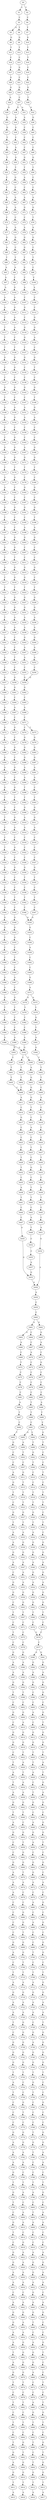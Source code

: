 strict digraph  {
	S0 -> S1 [ label = C ];
	S0 -> S2 [ label = T ];
	S1 -> S3 [ label = C ];
	S2 -> S4 [ label = C ];
	S3 -> S5 [ label = G ];
	S3 -> S6 [ label = T ];
	S4 -> S7 [ label = T ];
	S5 -> S8 [ label = G ];
	S6 -> S9 [ label = G ];
	S7 -> S10 [ label = G ];
	S8 -> S11 [ label = T ];
	S9 -> S12 [ label = T ];
	S10 -> S13 [ label = T ];
	S11 -> S14 [ label = C ];
	S12 -> S15 [ label = C ];
	S13 -> S16 [ label = T ];
	S14 -> S17 [ label = T ];
	S15 -> S18 [ label = G ];
	S16 -> S19 [ label = C ];
	S17 -> S20 [ label = G ];
	S18 -> S21 [ label = C ];
	S19 -> S22 [ label = C ];
	S20 -> S23 [ label = G ];
	S21 -> S24 [ label = G ];
	S22 -> S25 [ label = G ];
	S23 -> S26 [ label = A ];
	S24 -> S27 [ label = C ];
	S25 -> S28 [ label = T ];
	S26 -> S29 [ label = G ];
	S27 -> S30 [ label = G ];
	S27 -> S31 [ label = A ];
	S28 -> S32 [ label = G ];
	S29 -> S33 [ label = G ];
	S30 -> S34 [ label = A ];
	S31 -> S35 [ label = A ];
	S32 -> S36 [ label = G ];
	S33 -> S37 [ label = G ];
	S34 -> S38 [ label = G ];
	S35 -> S39 [ label = C ];
	S36 -> S40 [ label = C ];
	S37 -> S41 [ label = T ];
	S38 -> S42 [ label = C ];
	S39 -> S43 [ label = C ];
	S40 -> S44 [ label = C ];
	S41 -> S45 [ label = G ];
	S42 -> S46 [ label = A ];
	S43 -> S47 [ label = C ];
	S44 -> S48 [ label = C ];
	S45 -> S49 [ label = T ];
	S46 -> S50 [ label = G ];
	S47 -> S51 [ label = G ];
	S48 -> S52 [ label = G ];
	S49 -> S53 [ label = T ];
	S50 -> S54 [ label = T ];
	S51 -> S55 [ label = T ];
	S52 -> S56 [ label = T ];
	S53 -> S57 [ label = C ];
	S54 -> S58 [ label = G ];
	S55 -> S59 [ label = A ];
	S56 -> S60 [ label = C ];
	S57 -> S61 [ label = C ];
	S58 -> S62 [ label = C ];
	S59 -> S63 [ label = C ];
	S60 -> S64 [ label = C ];
	S61 -> S65 [ label = A ];
	S62 -> S66 [ label = A ];
	S63 -> S67 [ label = A ];
	S64 -> S68 [ label = A ];
	S65 -> S69 [ label = G ];
	S66 -> S70 [ label = A ];
	S67 -> S71 [ label = G ];
	S68 -> S72 [ label = G ];
	S69 -> S73 [ label = C ];
	S70 -> S74 [ label = C ];
	S71 -> S75 [ label = C ];
	S72 -> S76 [ label = T ];
	S73 -> S77 [ label = A ];
	S74 -> S78 [ label = A ];
	S75 -> S79 [ label = A ];
	S76 -> S80 [ label = A ];
	S77 -> S81 [ label = G ];
	S78 -> S82 [ label = G ];
	S79 -> S83 [ label = G ];
	S80 -> S84 [ label = G ];
	S81 -> S85 [ label = A ];
	S82 -> S86 [ label = C ];
	S83 -> S87 [ label = G ];
	S84 -> S88 [ label = C ];
	S85 -> S89 [ label = T ];
	S86 -> S90 [ label = T ];
	S87 -> S91 [ label = T ];
	S88 -> S92 [ label = T ];
	S89 -> S93 [ label = A ];
	S90 -> S94 [ label = A ];
	S91 -> S95 [ label = G ];
	S92 -> S96 [ label = C ];
	S93 -> S97 [ label = A ];
	S94 -> S98 [ label = C ];
	S95 -> S99 [ label = C ];
	S96 -> S100 [ label = C ];
	S97 -> S101 [ label = A ];
	S98 -> S102 [ label = G ];
	S99 -> S103 [ label = A ];
	S100 -> S104 [ label = A ];
	S101 -> S105 [ label = A ];
	S102 -> S106 [ label = A ];
	S103 -> S107 [ label = C ];
	S104 -> S108 [ label = C ];
	S105 -> S109 [ label = A ];
	S106 -> S110 [ label = G ];
	S107 -> S111 [ label = G ];
	S108 -> S112 [ label = C ];
	S109 -> S113 [ label = C ];
	S110 -> S114 [ label = A ];
	S111 -> S115 [ label = C ];
	S112 -> S116 [ label = G ];
	S113 -> S117 [ label = T ];
	S114 -> S118 [ label = A ];
	S115 -> S119 [ label = G ];
	S116 -> S120 [ label = G ];
	S117 -> S121 [ label = T ];
	S118 -> S122 [ label = C ];
	S119 -> S123 [ label = G ];
	S120 -> S124 [ label = A ];
	S121 -> S125 [ label = T ];
	S122 -> S126 [ label = T ];
	S123 -> S127 [ label = T ];
	S124 -> S128 [ label = C ];
	S125 -> S129 [ label = G ];
	S126 -> S130 [ label = G ];
	S127 -> S131 [ label = G ];
	S128 -> S132 [ label = G ];
	S129 -> S133 [ label = C ];
	S130 -> S134 [ label = G ];
	S131 -> S135 [ label = C ];
	S132 -> S136 [ label = T ];
	S133 -> S137 [ label = C ];
	S134 -> S138 [ label = C ];
	S135 -> S139 [ label = C ];
	S136 -> S140 [ label = C ];
	S137 -> S141 [ label = G ];
	S138 -> S142 [ label = G ];
	S139 -> S143 [ label = G ];
	S140 -> S144 [ label = G ];
	S141 -> S145 [ label = T ];
	S142 -> S146 [ label = C ];
	S143 -> S147 [ label = C ];
	S144 -> S148 [ label = T ];
	S145 -> S149 [ label = A ];
	S146 -> S150 [ label = A ];
	S147 -> S151 [ label = A ];
	S148 -> S152 [ label = G ];
	S149 -> S153 [ label = G ];
	S150 -> S154 [ label = G ];
	S151 -> S155 [ label = A ];
	S152 -> S156 [ label = A ];
	S153 -> S157 [ label = C ];
	S154 -> S158 [ label = C ];
	S155 -> S159 [ label = C ];
	S156 -> S160 [ label = C ];
	S157 -> S161 [ label = C ];
	S158 -> S162 [ label = G ];
	S159 -> S163 [ label = C ];
	S160 -> S164 [ label = C ];
	S161 -> S165 [ label = G ];
	S162 -> S166 [ label = G ];
	S163 -> S167 [ label = A ];
	S164 -> S168 [ label = G ];
	S165 -> S169 [ label = G ];
	S166 -> S170 [ label = G ];
	S167 -> S171 [ label = G ];
	S168 -> S172 [ label = G ];
	S169 -> S173 [ label = T ];
	S170 -> S174 [ label = T ];
	S171 -> S175 [ label = T ];
	S172 -> S176 [ label = T ];
	S173 -> S177 [ label = G ];
	S174 -> S178 [ label = G ];
	S175 -> S179 [ label = C ];
	S176 -> S180 [ label = C ];
	S177 -> S181 [ label = A ];
	S178 -> S182 [ label = C ];
	S179 -> S183 [ label = G ];
	S180 -> S184 [ label = G ];
	S181 -> S185 [ label = C ];
	S182 -> S186 [ label = C ];
	S183 -> S187 [ label = C ];
	S184 -> S188 [ label = C ];
	S185 -> S189 [ label = G ];
	S186 -> S190 [ label = G ];
	S187 -> S191 [ label = G ];
	S188 -> S192 [ label = G ];
	S189 -> S193 [ label = T ];
	S190 -> S194 [ label = C ];
	S191 -> S195 [ label = C ];
	S192 -> S196 [ label = T ];
	S193 -> S197 [ label = G ];
	S194 -> S198 [ label = C ];
	S195 -> S199 [ label = A ];
	S196 -> S200 [ label = A ];
	S197 -> S201 [ label = G ];
	S198 -> S202 [ label = G ];
	S199 -> S203 [ label = G ];
	S200 -> S204 [ label = G ];
	S201 -> S205 [ label = G ];
	S202 -> S206 [ label = G ];
	S203 -> S207 [ label = C ];
	S204 -> S208 [ label = C ];
	S205 -> S209 [ label = T ];
	S206 -> S210 [ label = T ];
	S207 -> S211 [ label = C ];
	S208 -> S212 [ label = C ];
	S209 -> S213 [ label = A ];
	S210 -> S214 [ label = G ];
	S211 -> S215 [ label = G ];
	S212 -> S216 [ label = G ];
	S213 -> S217 [ label = C ];
	S214 -> S218 [ label = G ];
	S215 -> S219 [ label = G ];
	S216 -> S220 [ label = C ];
	S217 -> S221 [ label = T ];
	S218 -> S222 [ label = T ];
	S219 -> S223 [ label = T ];
	S220 -> S224 [ label = T ];
	S221 -> S225 [ label = A ];
	S222 -> S226 [ label = G ];
	S223 -> S227 [ label = G ];
	S224 -> S228 [ label = G ];
	S225 -> S229 [ label = T ];
	S226 -> S230 [ label = G ];
	S227 -> S231 [ label = G ];
	S228 -> S232 [ label = G ];
	S229 -> S233 [ label = T ];
	S230 -> S234 [ label = A ];
	S231 -> S235 [ label = A ];
	S232 -> S236 [ label = A ];
	S233 -> S237 [ label = G ];
	S234 -> S238 [ label = A ];
	S235 -> S239 [ label = A ];
	S236 -> S240 [ label = A ];
	S237 -> S241 [ label = G ];
	S238 -> S242 [ label = C ];
	S239 -> S243 [ label = G ];
	S240 -> S244 [ label = G ];
	S241 -> S245 [ label = A ];
	S242 -> S246 [ label = C ];
	S243 -> S247 [ label = A ];
	S244 -> S248 [ label = A ];
	S245 -> S249 [ label = A ];
	S246 -> S250 [ label = T ];
	S247 -> S251 [ label = A ];
	S248 -> S252 [ label = A ];
	S249 -> S253 [ label = C ];
	S250 -> S254 [ label = C ];
	S251 -> S255 [ label = C ];
	S252 -> S256 [ label = C ];
	S253 -> S257 [ label = G ];
	S254 -> S258 [ label = G ];
	S255 -> S259 [ label = G ];
	S256 -> S259 [ label = G ];
	S257 -> S260 [ label = G ];
	S258 -> S261 [ label = G ];
	S259 -> S262 [ label = G ];
	S260 -> S263 [ label = T ];
	S261 -> S264 [ label = C ];
	S262 -> S265 [ label = C ];
	S263 -> S266 [ label = A ];
	S264 -> S267 [ label = A ];
	S265 -> S268 [ label = A ];
	S266 -> S269 [ label = C ];
	S267 -> S270 [ label = C ];
	S268 -> S271 [ label = C ];
	S269 -> S272 [ label = G ];
	S270 -> S273 [ label = G ];
	S271 -> S274 [ label = C ];
	S271 -> S275 [ label = T ];
	S272 -> S276 [ label = A ];
	S273 -> S277 [ label = C ];
	S274 -> S278 [ label = G ];
	S275 -> S279 [ label = G ];
	S276 -> S280 [ label = A ];
	S277 -> S281 [ label = G ];
	S278 -> S282 [ label = G ];
	S279 -> S283 [ label = G ];
	S280 -> S284 [ label = G ];
	S281 -> S285 [ label = C ];
	S282 -> S286 [ label = G ];
	S283 -> S287 [ label = G ];
	S284 -> S288 [ label = A ];
	S285 -> S289 [ label = G ];
	S286 -> S290 [ label = A ];
	S287 -> S291 [ label = A ];
	S288 -> S292 [ label = A ];
	S289 -> S293 [ label = C ];
	S290 -> S294 [ label = A ];
	S291 -> S295 [ label = A ];
	S292 -> S296 [ label = G ];
	S293 -> S297 [ label = G ];
	S294 -> S298 [ label = T ];
	S295 -> S299 [ label = C ];
	S296 -> S300 [ label = T ];
	S297 -> S301 [ label = T ];
	S298 -> S302 [ label = T ];
	S299 -> S303 [ label = T ];
	S300 -> S304 [ label = G ];
	S301 -> S305 [ label = C ];
	S302 -> S306 [ label = G ];
	S303 -> S307 [ label = G ];
	S304 -> S308 [ label = T ];
	S305 -> S309 [ label = G ];
	S306 -> S310 [ label = A ];
	S307 -> S311 [ label = G ];
	S308 -> S312 [ label = C ];
	S309 -> S313 [ label = A ];
	S310 -> S314 [ label = A ];
	S311 -> S315 [ label = A ];
	S312 -> S316 [ label = C ];
	S313 -> S317 [ label = C ];
	S314 -> S318 [ label = C ];
	S315 -> S319 [ label = C ];
	S316 -> S320 [ label = T ];
	S317 -> S321 [ label = G ];
	S318 -> S322 [ label = C ];
	S319 -> S323 [ label = C ];
	S320 -> S324 [ label = G ];
	S321 -> S325 [ label = C ];
	S322 -> S326 [ label = C ];
	S323 -> S327 [ label = C ];
	S324 -> S328 [ label = G ];
	S325 -> S329 [ label = G ];
	S326 -> S330 [ label = G ];
	S327 -> S331 [ label = G ];
	S328 -> S332 [ label = C ];
	S329 -> S333 [ label = C ];
	S330 -> S334 [ label = T ];
	S331 -> S335 [ label = T ];
	S332 -> S336 [ label = C ];
	S333 -> S337 [ label = C ];
	S334 -> S338 [ label = C ];
	S335 -> S339 [ label = C ];
	S336 -> S340 [ label = T ];
	S337 -> S341 [ label = T ];
	S338 -> S342 [ label = T ];
	S339 -> S343 [ label = T ];
	S340 -> S344 [ label = G ];
	S341 -> S345 [ label = C ];
	S342 -> S346 [ label = C ];
	S343 -> S347 [ label = C ];
	S344 -> S348 [ label = G ];
	S345 -> S349 [ label = G ];
	S346 -> S350 [ label = G ];
	S347 -> S350 [ label = G ];
	S348 -> S351 [ label = G ];
	S349 -> S352 [ label = G ];
	S350 -> S353 [ label = G ];
	S351 -> S354 [ label = T ];
	S352 -> S355 [ label = G ];
	S353 -> S356 [ label = C ];
	S354 -> S357 [ label = C ];
	S355 -> S358 [ label = C ];
	S356 -> S359 [ label = A ];
	S357 -> S360 [ label = C ];
	S358 -> S361 [ label = T ];
	S359 -> S362 [ label = C ];
	S360 -> S363 [ label = C ];
	S361 -> S364 [ label = C ];
	S362 -> S365 [ label = C ];
	S363 -> S366 [ label = G ];
	S364 -> S367 [ label = A ];
	S365 -> S368 [ label = G ];
	S366 -> S369 [ label = A ];
	S367 -> S370 [ label = C ];
	S368 -> S371 [ label = A ];
	S369 -> S372 [ label = G ];
	S370 -> S373 [ label = G ];
	S371 -> S374 [ label = G ];
	S371 -> S375 [ label = A ];
	S372 -> S376 [ label = T ];
	S373 -> S377 [ label = T ];
	S374 -> S378 [ label = T ];
	S375 -> S379 [ label = T ];
	S376 -> S380 [ label = C ];
	S377 -> S381 [ label = C ];
	S378 -> S382 [ label = C ];
	S379 -> S383 [ label = G ];
	S380 -> S384 [ label = C ];
	S381 -> S385 [ label = C ];
	S382 -> S386 [ label = C ];
	S383 -> S387 [ label = T ];
	S384 -> S388 [ label = A ];
	S385 -> S389 [ label = A ];
	S386 -> S390 [ label = A ];
	S387 -> S391 [ label = A ];
	S388 -> S392 [ label = G ];
	S389 -> S393 [ label = G ];
	S390 -> S392 [ label = G ];
	S391 -> S394 [ label = G ];
	S392 -> S395 [ label = T ];
	S392 -> S396 [ label = C ];
	S393 -> S397 [ label = C ];
	S394 -> S398 [ label = T ];
	S395 -> S399 [ label = A ];
	S396 -> S400 [ label = T ];
	S397 -> S401 [ label = T ];
	S398 -> S402 [ label = T ];
	S399 -> S403 [ label = G ];
	S400 -> S404 [ label = T ];
	S401 -> S405 [ label = T ];
	S402 -> S406 [ label = T ];
	S403 -> S407 [ label = G ];
	S404 -> S408 [ label = C ];
	S405 -> S408 [ label = C ];
	S406 -> S409 [ label = C ];
	S407 -> S410 [ label = G ];
	S408 -> S411 [ label = A ];
	S409 -> S412 [ label = A ];
	S410 -> S413 [ label = T ];
	S411 -> S414 [ label = C ];
	S412 -> S415 [ label = C ];
	S413 -> S416 [ label = C ];
	S414 -> S417 [ label = G ];
	S415 -> S418 [ label = T ];
	S416 -> S419 [ label = A ];
	S417 -> S420 [ label = C ];
	S418 -> S421 [ label = C ];
	S419 -> S422 [ label = C ];
	S420 -> S423 [ label = C ];
	S421 -> S424 [ label = C ];
	S422 -> S425 [ label = T ];
	S423 -> S426 [ label = C ];
	S424 -> S427 [ label = T ];
	S425 -> S428 [ label = C ];
	S426 -> S429 [ label = T ];
	S427 -> S430 [ label = T ];
	S428 -> S431 [ label = G ];
	S429 -> S432 [ label = T ];
	S430 -> S433 [ label = T ];
	S431 -> S434 [ label = C ];
	S432 -> S435 [ label = C ];
	S433 -> S436 [ label = C ];
	S434 -> S437 [ label = T ];
	S435 -> S438 [ label = A ];
	S436 -> S439 [ label = A ];
	S437 -> S440 [ label = T ];
	S438 -> S441 [ label = T ];
	S439 -> S442 [ label = T ];
	S440 -> S443 [ label = C ];
	S441 -> S444 [ label = C ];
	S442 -> S445 [ label = C ];
	S443 -> S446 [ label = A ];
	S444 -> S447 [ label = C ];
	S445 -> S448 [ label = C ];
	S446 -> S449 [ label = T ];
	S447 -> S450 [ label = A ];
	S448 -> S451 [ label = A ];
	S449 -> S452 [ label = C ];
	S450 -> S453 [ label = G ];
	S451 -> S454 [ label = G ];
	S452 -> S455 [ label = C ];
	S453 -> S456 [ label = A ];
	S454 -> S456 [ label = A ];
	S455 -> S457 [ label = A ];
	S456 -> S458 [ label = A ];
	S457 -> S453 [ label = G ];
	S458 -> S459 [ label = C ];
	S459 -> S460 [ label = C ];
	S460 -> S461 [ label = A ];
	S460 -> S462 [ label = G ];
	S461 -> S463 [ label = G ];
	S461 -> S464 [ label = C ];
	S462 -> S465 [ label = G ];
	S463 -> S466 [ label = A ];
	S464 -> S467 [ label = C ];
	S465 -> S468 [ label = A ];
	S466 -> S469 [ label = C ];
	S467 -> S470 [ label = A ];
	S468 -> S471 [ label = C ];
	S469 -> S472 [ label = T ];
	S470 -> S473 [ label = C ];
	S471 -> S474 [ label = G ];
	S472 -> S475 [ label = C ];
	S473 -> S476 [ label = C ];
	S474 -> S477 [ label = C ];
	S475 -> S478 [ label = C ];
	S476 -> S479 [ label = C ];
	S477 -> S480 [ label = C ];
	S478 -> S481 [ label = C ];
	S479 -> S482 [ label = C ];
	S480 -> S483 [ label = C ];
	S481 -> S484 [ label = A ];
	S482 -> S485 [ label = T ];
	S483 -> S486 [ label = A ];
	S484 -> S487 [ label = T ];
	S485 -> S488 [ label = T ];
	S486 -> S489 [ label = T ];
	S487 -> S490 [ label = C ];
	S488 -> S491 [ label = C ];
	S489 -> S492 [ label = C ];
	S490 -> S493 [ label = T ];
	S491 -> S494 [ label = C ];
	S491 -> S495 [ label = G ];
	S492 -> S496 [ label = G ];
	S493 -> S497 [ label = G ];
	S494 -> S498 [ label = T ];
	S495 -> S499 [ label = A ];
	S496 -> S500 [ label = T ];
	S497 -> S501 [ label = C ];
	S498 -> S502 [ label = G ];
	S499 -> S503 [ label = T ];
	S500 -> S504 [ label = C ];
	S501 -> S505 [ label = C ];
	S502 -> S506 [ label = T ];
	S503 -> S507 [ label = C ];
	S504 -> S508 [ label = C ];
	S505 -> S509 [ label = A ];
	S506 -> S510 [ label = C ];
	S507 -> S511 [ label = G ];
	S508 -> S512 [ label = T ];
	S509 -> S513 [ label = G ];
	S510 -> S514 [ label = C ];
	S511 -> S515 [ label = T ];
	S512 -> S516 [ label = C ];
	S513 -> S517 [ label = T ];
	S514 -> S518 [ label = T ];
	S515 -> S519 [ label = T ];
	S516 -> S520 [ label = T ];
	S517 -> S521 [ label = C ];
	S518 -> S522 [ label = T ];
	S519 -> S523 [ label = T ];
	S520 -> S524 [ label = T ];
	S521 -> S525 [ label = G ];
	S522 -> S526 [ label = G ];
	S523 -> S527 [ label = G ];
	S524 -> S528 [ label = C ];
	S525 -> S529 [ label = T ];
	S526 -> S530 [ label = T ];
	S527 -> S531 [ label = T ];
	S528 -> S532 [ label = T ];
	S529 -> S533 [ label = A ];
	S530 -> S534 [ label = A ];
	S531 -> S535 [ label = A ];
	S532 -> S536 [ label = C ];
	S533 -> S537 [ label = A ];
	S534 -> S538 [ label = G ];
	S535 -> S539 [ label = G ];
	S536 -> S540 [ label = G ];
	S537 -> S541 [ label = G ];
	S538 -> S542 [ label = G ];
	S539 -> S543 [ label = G ];
	S540 -> S544 [ label = G ];
	S541 -> S545 [ label = A ];
	S542 -> S546 [ label = A ];
	S543 -> S547 [ label = A ];
	S544 -> S548 [ label = A ];
	S545 -> S549 [ label = C ];
	S546 -> S550 [ label = G ];
	S547 -> S551 [ label = A ];
	S548 -> S552 [ label = G ];
	S549 -> S553 [ label = G ];
	S550 -> S554 [ label = A ];
	S551 -> S555 [ label = A ];
	S552 -> S556 [ label = A ];
	S553 -> S557 [ label = G ];
	S554 -> S558 [ label = G ];
	S555 -> S559 [ label = G ];
	S556 -> S560 [ label = G ];
	S557 -> S561 [ label = C ];
	S558 -> S562 [ label = G ];
	S559 -> S563 [ label = G ];
	S560 -> S564 [ label = G ];
	S561 -> S565 [ label = T ];
	S562 -> S566 [ label = T ];
	S563 -> S567 [ label = T ];
	S564 -> S568 [ label = T ];
	S565 -> S569 [ label = C ];
	S566 -> S570 [ label = C ];
	S567 -> S571 [ label = C ];
	S568 -> S572 [ label = C ];
	S569 -> S573 [ label = T ];
	S570 -> S574 [ label = C ];
	S571 -> S575 [ label = C ];
	S572 -> S574 [ label = C ];
	S573 -> S576 [ label = C ];
	S574 -> S577 [ label = C ];
	S575 -> S578 [ label = C ];
	S576 -> S579 [ label = G ];
	S577 -> S580 [ label = A ];
	S577 -> S581 [ label = G ];
	S578 -> S582 [ label = G ];
	S579 -> S583 [ label = A ];
	S580 -> S584 [ label = G ];
	S581 -> S585 [ label = G ];
	S582 -> S586 [ label = A ];
	S583 -> S587 [ label = A ];
	S584 -> S588 [ label = A ];
	S585 -> S589 [ label = A ];
	S586 -> S590 [ label = A ];
	S587 -> S591 [ label = G ];
	S588 -> S592 [ label = G ];
	S589 -> S593 [ label = G ];
	S590 -> S594 [ label = G ];
	S591 -> S595 [ label = T ];
	S592 -> S596 [ label = C ];
	S593 -> S597 [ label = G ];
	S594 -> S598 [ label = T ];
	S595 -> S599 [ label = C ];
	S596 -> S600 [ label = C ];
	S597 -> S601 [ label = C ];
	S598 -> S602 [ label = C ];
	S599 -> S603 [ label = G ];
	S600 -> S604 [ label = A ];
	S601 -> S605 [ label = G ];
	S602 -> S606 [ label = G ];
	S603 -> S607 [ label = C ];
	S604 -> S608 [ label = C ];
	S605 -> S609 [ label = T ];
	S606 -> S610 [ label = A ];
	S607 -> S611 [ label = G ];
	S608 -> S612 [ label = G ];
	S609 -> S613 [ label = G ];
	S610 -> S614 [ label = G ];
	S611 -> S615 [ label = G ];
	S612 -> S616 [ label = G ];
	S613 -> S617 [ label = G ];
	S614 -> S618 [ label = G ];
	S615 -> S619 [ label = C ];
	S616 -> S620 [ label = T ];
	S617 -> S621 [ label = T ];
	S618 -> S622 [ label = T ];
	S619 -> S623 [ label = T ];
	S620 -> S624 [ label = T ];
	S621 -> S625 [ label = A ];
	S622 -> S626 [ label = A ];
	S623 -> S627 [ label = A ];
	S624 -> S628 [ label = A ];
	S625 -> S629 [ label = T ];
	S626 -> S630 [ label = T ];
	S627 -> S631 [ label = T ];
	S628 -> S632 [ label = C ];
	S629 -> S633 [ label = G ];
	S630 -> S634 [ label = A ];
	S631 -> S635 [ label = A ];
	S632 -> S636 [ label = T ];
	S633 -> S637 [ label = A ];
	S634 -> S638 [ label = A ];
	S635 -> S639 [ label = G ];
	S636 -> S640 [ label = G ];
	S637 -> S641 [ label = G ];
	S638 -> S642 [ label = G ];
	S639 -> S643 [ label = T ];
	S640 -> S644 [ label = C ];
	S641 -> S645 [ label = C ];
	S642 -> S646 [ label = T ];
	S643 -> S647 [ label = A ];
	S644 -> S648 [ label = A ];
	S645 -> S649 [ label = G ];
	S646 -> S650 [ label = C ];
	S647 -> S651 [ label = G ];
	S648 -> S652 [ label = G ];
	S649 -> S653 [ label = G ];
	S650 -> S654 [ label = G ];
	S651 -> S655 [ label = C ];
	S652 -> S656 [ label = A ];
	S653 -> S657 [ label = T ];
	S654 -> S658 [ label = T ];
	S655 -> S659 [ label = C ];
	S656 -> S660 [ label = C ];
	S657 -> S661 [ label = C ];
	S658 -> S662 [ label = G ];
	S659 -> S663 [ label = G ];
	S660 -> S664 [ label = G ];
	S661 -> S665 [ label = G ];
	S662 -> S666 [ label = G ];
	S663 -> S667 [ label = A ];
	S664 -> S668 [ label = G ];
	S665 -> S669 [ label = C ];
	S666 -> S670 [ label = T ];
	S667 -> S671 [ label = A ];
	S668 -> S672 [ label = A ];
	S669 -> S673 [ label = A ];
	S670 -> S674 [ label = A ];
	S671 -> S675 [ label = A ];
	S672 -> S676 [ label = C ];
	S673 -> S677 [ label = C ];
	S674 -> S678 [ label = C ];
	S675 -> S679 [ label = C ];
	S676 -> S680 [ label = A ];
	S677 -> S681 [ label = G ];
	S678 -> S682 [ label = C ];
	S679 -> S683 [ label = C ];
	S680 -> S684 [ label = C ];
	S681 -> S685 [ label = C ];
	S682 -> S686 [ label = G ];
	S683 -> S687 [ label = C ];
	S684 -> S688 [ label = A ];
	S685 -> S689 [ label = G ];
	S686 -> S690 [ label = G ];
	S687 -> S691 [ label = C ];
	S688 -> S692 [ label = C ];
	S689 -> S693 [ label = C ];
	S690 -> S694 [ label = T ];
	S691 -> S695 [ label = G ];
	S692 -> S696 [ label = C ];
	S693 -> S697 [ label = G ];
	S694 -> S698 [ label = G ];
	S695 -> S699 [ label = A ];
	S696 -> S700 [ label = T ];
	S697 -> S701 [ label = G ];
	S698 -> S702 [ label = G ];
	S699 -> S703 [ label = C ];
	S700 -> S704 [ label = C ];
	S701 -> S705 [ label = C ];
	S702 -> S706 [ label = T ];
	S703 -> S707 [ label = T ];
	S704 -> S708 [ label = T ];
	S705 -> S709 [ label = T ];
	S706 -> S710 [ label = T ];
	S707 -> S711 [ label = A ];
	S708 -> S712 [ label = A ];
	S709 -> S713 [ label = G ];
	S710 -> S714 [ label = A ];
	S711 -> S715 [ label = G ];
	S712 -> S716 [ label = G ];
	S713 -> S717 [ label = G ];
	S714 -> S718 [ label = G ];
	S715 -> S719 [ label = A ];
	S716 -> S720 [ label = A ];
	S717 -> S721 [ label = A ];
	S718 -> S722 [ label = A ];
	S719 -> S723 [ label = A ];
	S720 -> S724 [ label = A ];
	S721 -> S725 [ label = A ];
	S722 -> S726 [ label = A ];
	S723 -> S727 [ label = T ];
	S724 -> S728 [ label = C ];
	S725 -> S729 [ label = T ];
	S726 -> S730 [ label = G ];
	S727 -> S731 [ label = C ];
	S728 -> S732 [ label = G ];
	S729 -> S733 [ label = G ];
	S730 -> S734 [ label = G ];
	S731 -> S735 [ label = G ];
	S732 -> S736 [ label = A ];
	S733 -> S737 [ label = G ];
	S734 -> S738 [ label = G ];
	S735 -> S739 [ label = G ];
	S736 -> S740 [ label = G ];
	S737 -> S741 [ label = G ];
	S738 -> S742 [ label = G ];
	S739 -> S743 [ label = G ];
	S740 -> S744 [ label = G ];
	S741 -> S745 [ label = G ];
	S742 -> S746 [ label = G ];
	S743 -> S747 [ label = T ];
	S744 -> S748 [ label = T ];
	S745 -> S749 [ label = T ];
	S746 -> S750 [ label = T ];
	S747 -> S751 [ label = A ];
	S748 -> S752 [ label = G ];
	S749 -> S753 [ label = C ];
	S750 -> S754 [ label = C ];
	S751 -> S755 [ label = T ];
	S752 -> S756 [ label = T ];
	S753 -> S757 [ label = C ];
	S754 -> S758 [ label = C ];
	S755 -> S759 [ label = C ];
	S756 -> S760 [ label = C ];
	S757 -> S761 [ label = G ];
	S758 -> S762 [ label = G ];
	S759 -> S763 [ label = C ];
	S760 -> S764 [ label = C ];
	S761 -> S765 [ label = C ];
	S762 -> S766 [ label = T ];
	S763 -> S767 [ label = C ];
	S764 -> S768 [ label = C ];
	S765 -> S769 [ label = C ];
	S766 -> S770 [ label = C ];
	S767 -> S771 [ label = G ];
	S768 -> S772 [ label = T ];
	S769 -> S773 [ label = G ];
	S770 -> S774 [ label = G ];
	S771 -> S775 [ label = A ];
	S772 -> S776 [ label = G ];
	S773 -> S777 [ label = G ];
	S774 -> S778 [ label = G ];
	S775 -> S779 [ label = A ];
	S776 -> S780 [ label = T ];
	S777 -> S781 [ label = A ];
	S778 -> S782 [ label = A ];
	S779 -> S783 [ label = A ];
	S780 -> S784 [ label = C ];
	S781 -> S785 [ label = A ];
	S782 -> S786 [ label = A ];
	S783 -> S787 [ label = G ];
	S784 -> S788 [ label = C ];
	S785 -> S789 [ label = C ];
	S786 -> S790 [ label = C ];
	S787 -> S791 [ label = T ];
	S788 -> S792 [ label = T ];
	S789 -> S793 [ label = T ];
	S790 -> S794 [ label = T ];
	S791 -> S795 [ label = G ];
	S792 -> S796 [ label = A ];
	S793 -> S797 [ label = G ];
	S794 -> S798 [ label = A ];
	S795 -> S799 [ label = T ];
	S796 -> S800 [ label = C ];
	S797 -> S801 [ label = C ];
	S798 -> S802 [ label = C ];
	S799 -> S803 [ label = C ];
	S800 -> S804 [ label = T ];
	S801 -> S805 [ label = A ];
	S802 -> S806 [ label = A ];
	S803 -> S807 [ label = G ];
	S804 -> S808 [ label = A ];
	S805 -> S809 [ label = A ];
	S806 -> S810 [ label = A ];
	S807 -> S811 [ label = T ];
	S808 -> S812 [ label = C ];
	S809 -> S813 [ label = C ];
	S810 -> S814 [ label = C ];
	S811 -> S815 [ label = C ];
	S812 -> S816 [ label = C ];
	S813 -> S817 [ label = C ];
	S814 -> S818 [ label = G ];
	S815 -> S819 [ label = G ];
	S816 -> S820 [ label = A ];
	S817 -> S821 [ label = A ];
	S818 -> S822 [ label = A ];
	S819 -> S823 [ label = G ];
	S820 -> S824 [ label = G ];
	S821 -> S825 [ label = G ];
	S822 -> S826 [ label = A ];
	S823 -> S827 [ label = A ];
	S824 -> S828 [ label = G ];
	S825 -> S829 [ label = A ];
	S826 -> S830 [ label = A ];
	S827 -> S831 [ label = A ];
	S828 -> S832 [ label = A ];
	S829 -> S833 [ label = A ];
	S830 -> S834 [ label = A ];
	S831 -> S835 [ label = C ];
	S832 -> S836 [ label = G ];
	S833 -> S837 [ label = C ];
	S834 -> S838 [ label = C ];
	S835 -> S839 [ label = A ];
	S836 -> S840 [ label = A ];
	S837 -> S841 [ label = A ];
	S838 -> S842 [ label = A ];
	S839 -> S843 [ label = G ];
	S840 -> S844 [ label = G ];
	S841 -> S845 [ label = G ];
	S842 -> S846 [ label = G ];
	S843 -> S847 [ label = G ];
	S844 -> S848 [ label = T ];
	S845 -> S849 [ label = C ];
	S846 -> S850 [ label = A ];
	S847 -> S851 [ label = A ];
	S848 -> S852 [ label = C ];
	S849 -> S853 [ label = C ];
	S850 -> S854 [ label = A ];
	S851 -> S855 [ label = A ];
	S852 -> S856 [ label = A ];
	S853 -> S857 [ label = G ];
	S854 -> S858 [ label = G ];
	S855 -> S859 [ label = T ];
	S856 -> S860 [ label = G ];
	S857 -> S861 [ label = T ];
	S858 -> S862 [ label = G ];
	S859 -> S863 [ label = A ];
	S860 -> S864 [ label = G ];
	S861 -> S865 [ label = C ];
	S862 -> S866 [ label = G ];
	S863 -> S867 [ label = G ];
	S864 -> S868 [ label = A ];
	S865 -> S869 [ label = C ];
	S866 -> S870 [ label = G ];
	S867 -> S871 [ label = T ];
	S868 -> S872 [ label = C ];
	S869 -> S873 [ label = T ];
	S870 -> S874 [ label = T ];
	S871 -> S875 [ label = C ];
	S872 -> S876 [ label = C ];
	S873 -> S877 [ label = C ];
	S874 -> S878 [ label = C ];
	S875 -> S879 [ label = T ];
	S876 -> S880 [ label = A ];
	S877 -> S881 [ label = T ];
	S878 -> S882 [ label = T ];
	S879 -> S883 [ label = C ];
	S880 -> S884 [ label = G ];
	S881 -> S885 [ label = G ];
	S882 -> S886 [ label = C ];
	S883 -> S887 [ label = T ];
	S884 -> S888 [ label = T ];
	S885 -> S889 [ label = T ];
	S886 -> S890 [ label = T ];
	S887 -> S891 [ label = C ];
	S888 -> S892 [ label = C ];
	S889 -> S893 [ label = C ];
	S890 -> S894 [ label = C ];
	S891 -> S895 [ label = T ];
	S892 -> S896 [ label = T ];
	S893 -> S897 [ label = G ];
	S894 -> S898 [ label = G ];
	S895 -> S899 [ label = G ];
	S896 -> S900 [ label = C ];
	S897 -> S901 [ label = T ];
	S898 -> S902 [ label = T ];
	S899 -> S903 [ label = A ];
	S900 -> S904 [ label = T ];
	S901 -> S905 [ label = G ];
	S902 -> S906 [ label = G ];
	S903 -> S907 [ label = G ];
	S904 -> S908 [ label = G ];
	S905 -> S909 [ label = G ];
	S906 -> S910 [ label = G ];
	S907 -> S911 [ label = T ];
	S908 -> S912 [ label = T ];
	S909 -> S913 [ label = T ];
	S910 -> S914 [ label = T ];
	S911 -> S915 [ label = A ];
	S912 -> S916 [ label = A ];
	S913 -> S917 [ label = A ];
	S914 -> S918 [ label = A ];
}
